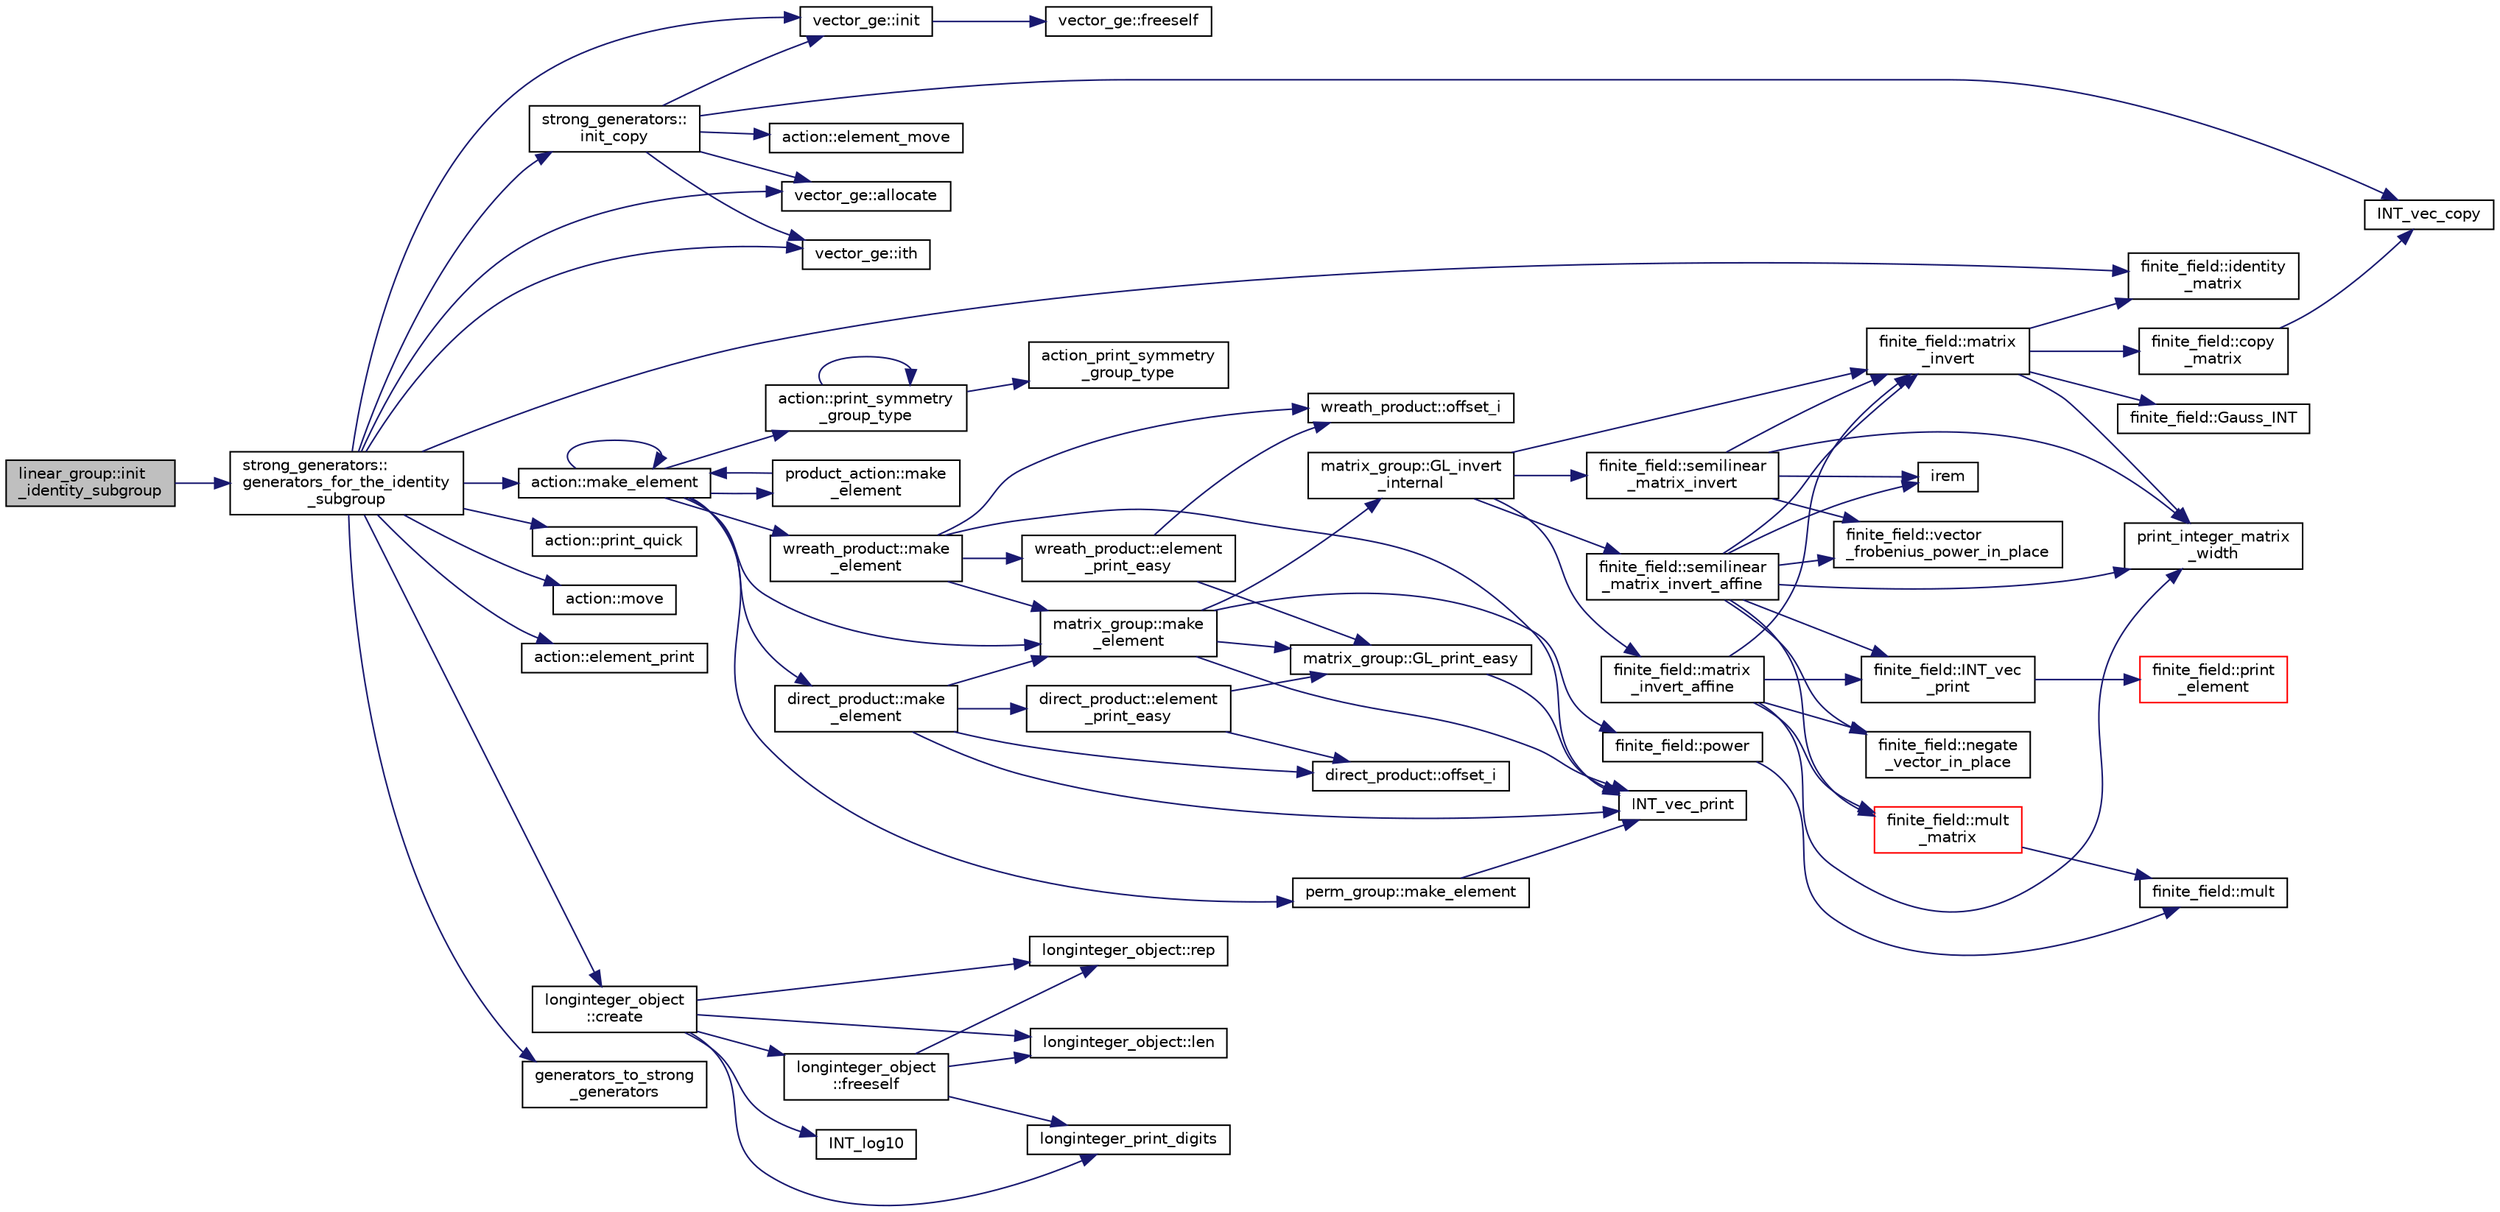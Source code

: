 digraph "linear_group::init_identity_subgroup"
{
  edge [fontname="Helvetica",fontsize="10",labelfontname="Helvetica",labelfontsize="10"];
  node [fontname="Helvetica",fontsize="10",shape=record];
  rankdir="LR";
  Node751 [label="linear_group::init\l_identity_subgroup",height=0.2,width=0.4,color="black", fillcolor="grey75", style="filled", fontcolor="black"];
  Node751 -> Node752 [color="midnightblue",fontsize="10",style="solid",fontname="Helvetica"];
  Node752 [label="strong_generators::\lgenerators_for_the_identity\l_subgroup",height=0.2,width=0.4,color="black", fillcolor="white", style="filled",URL="$dc/d09/classstrong__generators.html#a6af2f0c5e1700eefbaf90ff38892eecc"];
  Node752 -> Node753 [color="midnightblue",fontsize="10",style="solid",fontname="Helvetica"];
  Node753 [label="vector_ge::init",height=0.2,width=0.4,color="black", fillcolor="white", style="filled",URL="$d4/d6e/classvector__ge.html#afe1d6befd1f1501e6be34afbaa9d30a8"];
  Node753 -> Node754 [color="midnightblue",fontsize="10",style="solid",fontname="Helvetica"];
  Node754 [label="vector_ge::freeself",height=0.2,width=0.4,color="black", fillcolor="white", style="filled",URL="$d4/d6e/classvector__ge.html#aa002e4b715cc73a9b8b367d29700b452"];
  Node752 -> Node755 [color="midnightblue",fontsize="10",style="solid",fontname="Helvetica"];
  Node755 [label="vector_ge::allocate",height=0.2,width=0.4,color="black", fillcolor="white", style="filled",URL="$d4/d6e/classvector__ge.html#a35b062a9201b30f0a87bf87702d243ae"];
  Node752 -> Node756 [color="midnightblue",fontsize="10",style="solid",fontname="Helvetica"];
  Node756 [label="finite_field::identity\l_matrix",height=0.2,width=0.4,color="black", fillcolor="white", style="filled",URL="$df/d5a/classfinite__field.html#a4688997f80b8721560bccec986c23413"];
  Node752 -> Node757 [color="midnightblue",fontsize="10",style="solid",fontname="Helvetica"];
  Node757 [label="action::make_element",height=0.2,width=0.4,color="black", fillcolor="white", style="filled",URL="$d2/d86/classaction.html#a920fa2a27583fb60bae10e7b282cdd1d"];
  Node757 -> Node758 [color="midnightblue",fontsize="10",style="solid",fontname="Helvetica"];
  Node758 [label="product_action::make\l_element",height=0.2,width=0.4,color="black", fillcolor="white", style="filled",URL="$d8/d74/classproduct__action.html#a1d16f9f3a4be7b3ed6ce0825612a3cd8"];
  Node758 -> Node757 [color="midnightblue",fontsize="10",style="solid",fontname="Helvetica"];
  Node757 -> Node757 [color="midnightblue",fontsize="10",style="solid",fontname="Helvetica"];
  Node757 -> Node759 [color="midnightblue",fontsize="10",style="solid",fontname="Helvetica"];
  Node759 [label="matrix_group::make\l_element",height=0.2,width=0.4,color="black", fillcolor="white", style="filled",URL="$d3/ded/classmatrix__group.html#adf67c0031ec58afbbc545e65a1cf6845"];
  Node759 -> Node760 [color="midnightblue",fontsize="10",style="solid",fontname="Helvetica"];
  Node760 [label="INT_vec_print",height=0.2,width=0.4,color="black", fillcolor="white", style="filled",URL="$df/dbf/sajeeb_8_c.html#a79a5901af0b47dd0d694109543c027fe"];
  Node759 -> Node761 [color="midnightblue",fontsize="10",style="solid",fontname="Helvetica"];
  Node761 [label="finite_field::power",height=0.2,width=0.4,color="black", fillcolor="white", style="filled",URL="$df/d5a/classfinite__field.html#a0437871b8f775f0b2d589188d9ad7e61"];
  Node761 -> Node762 [color="midnightblue",fontsize="10",style="solid",fontname="Helvetica"];
  Node762 [label="finite_field::mult",height=0.2,width=0.4,color="black", fillcolor="white", style="filled",URL="$df/d5a/classfinite__field.html#a24fb5917aa6d4d656fd855b7f44a13b0"];
  Node759 -> Node763 [color="midnightblue",fontsize="10",style="solid",fontname="Helvetica"];
  Node763 [label="matrix_group::GL_invert\l_internal",height=0.2,width=0.4,color="black", fillcolor="white", style="filled",URL="$d3/ded/classmatrix__group.html#ab2b9f8046dee535722e07a92ec3ab0b6"];
  Node763 -> Node764 [color="midnightblue",fontsize="10",style="solid",fontname="Helvetica"];
  Node764 [label="finite_field::semilinear\l_matrix_invert",height=0.2,width=0.4,color="black", fillcolor="white", style="filled",URL="$df/d5a/classfinite__field.html#a940fec6a9c31b10eed2e8d37c5472d93"];
  Node764 -> Node765 [color="midnightblue",fontsize="10",style="solid",fontname="Helvetica"];
  Node765 [label="print_integer_matrix\l_width",height=0.2,width=0.4,color="black", fillcolor="white", style="filled",URL="$d5/db4/io__and__os_8h.html#aa78f3e73fc2179251bd15adbcc31573f"];
  Node764 -> Node766 [color="midnightblue",fontsize="10",style="solid",fontname="Helvetica"];
  Node766 [label="finite_field::matrix\l_invert",height=0.2,width=0.4,color="black", fillcolor="white", style="filled",URL="$df/d5a/classfinite__field.html#a4c017c0edc20fefef3da0db4ef4248f7"];
  Node766 -> Node765 [color="midnightblue",fontsize="10",style="solid",fontname="Helvetica"];
  Node766 -> Node767 [color="midnightblue",fontsize="10",style="solid",fontname="Helvetica"];
  Node767 [label="finite_field::copy\l_matrix",height=0.2,width=0.4,color="black", fillcolor="white", style="filled",URL="$df/d5a/classfinite__field.html#a2bfe6d4feabc4f27d253c7702ef9b8cb"];
  Node767 -> Node768 [color="midnightblue",fontsize="10",style="solid",fontname="Helvetica"];
  Node768 [label="INT_vec_copy",height=0.2,width=0.4,color="black", fillcolor="white", style="filled",URL="$df/dbf/sajeeb_8_c.html#ac2d875e27e009af6ec04d17254d11075"];
  Node766 -> Node756 [color="midnightblue",fontsize="10",style="solid",fontname="Helvetica"];
  Node766 -> Node769 [color="midnightblue",fontsize="10",style="solid",fontname="Helvetica"];
  Node769 [label="finite_field::Gauss_INT",height=0.2,width=0.4,color="black", fillcolor="white", style="filled",URL="$df/d5a/classfinite__field.html#adb676d2e80341b53751326e3a58beb11"];
  Node764 -> Node770 [color="midnightblue",fontsize="10",style="solid",fontname="Helvetica"];
  Node770 [label="finite_field::vector\l_frobenius_power_in_place",height=0.2,width=0.4,color="black", fillcolor="white", style="filled",URL="$df/d5a/classfinite__field.html#ab56074024300775d943c7943d845df91"];
  Node764 -> Node771 [color="midnightblue",fontsize="10",style="solid",fontname="Helvetica"];
  Node771 [label="irem",height=0.2,width=0.4,color="black", fillcolor="white", style="filled",URL="$de/dc5/algebra__and__number__theory_8h.html#ae753505dbf1e3a9adaaf2f0893dd8c6c"];
  Node763 -> Node766 [color="midnightblue",fontsize="10",style="solid",fontname="Helvetica"];
  Node763 -> Node772 [color="midnightblue",fontsize="10",style="solid",fontname="Helvetica"];
  Node772 [label="finite_field::semilinear\l_matrix_invert_affine",height=0.2,width=0.4,color="black", fillcolor="white", style="filled",URL="$df/d5a/classfinite__field.html#a23db70e745bf22d230da684440e1fc59"];
  Node772 -> Node765 [color="midnightblue",fontsize="10",style="solid",fontname="Helvetica"];
  Node772 -> Node773 [color="midnightblue",fontsize="10",style="solid",fontname="Helvetica"];
  Node773 [label="finite_field::INT_vec\l_print",height=0.2,width=0.4,color="black", fillcolor="white", style="filled",URL="$df/d5a/classfinite__field.html#a9c33a61dedc197e37b014b6f8dc07f06"];
  Node773 -> Node774 [color="midnightblue",fontsize="10",style="solid",fontname="Helvetica"];
  Node774 [label="finite_field::print\l_element",height=0.2,width=0.4,color="red", fillcolor="white", style="filled",URL="$df/d5a/classfinite__field.html#ab7d1f59c043d7696b8b47c92d0fedad5"];
  Node772 -> Node766 [color="midnightblue",fontsize="10",style="solid",fontname="Helvetica"];
  Node772 -> Node771 [color="midnightblue",fontsize="10",style="solid",fontname="Helvetica"];
  Node772 -> Node770 [color="midnightblue",fontsize="10",style="solid",fontname="Helvetica"];
  Node772 -> Node777 [color="midnightblue",fontsize="10",style="solid",fontname="Helvetica"];
  Node777 [label="finite_field::mult\l_matrix",height=0.2,width=0.4,color="red", fillcolor="white", style="filled",URL="$df/d5a/classfinite__field.html#a48517f15dfd7b21c37e0975855f1ada2"];
  Node777 -> Node762 [color="midnightblue",fontsize="10",style="solid",fontname="Helvetica"];
  Node772 -> Node781 [color="midnightblue",fontsize="10",style="solid",fontname="Helvetica"];
  Node781 [label="finite_field::negate\l_vector_in_place",height=0.2,width=0.4,color="black", fillcolor="white", style="filled",URL="$df/d5a/classfinite__field.html#ad6a305338cfff6d22353ac03c5cd5e03"];
  Node763 -> Node782 [color="midnightblue",fontsize="10",style="solid",fontname="Helvetica"];
  Node782 [label="finite_field::matrix\l_invert_affine",height=0.2,width=0.4,color="black", fillcolor="white", style="filled",URL="$df/d5a/classfinite__field.html#a716c202ca9fcee1911e330f4a5bdba38"];
  Node782 -> Node765 [color="midnightblue",fontsize="10",style="solid",fontname="Helvetica"];
  Node782 -> Node773 [color="midnightblue",fontsize="10",style="solid",fontname="Helvetica"];
  Node782 -> Node766 [color="midnightblue",fontsize="10",style="solid",fontname="Helvetica"];
  Node782 -> Node777 [color="midnightblue",fontsize="10",style="solid",fontname="Helvetica"];
  Node782 -> Node781 [color="midnightblue",fontsize="10",style="solid",fontname="Helvetica"];
  Node759 -> Node783 [color="midnightblue",fontsize="10",style="solid",fontname="Helvetica"];
  Node783 [label="matrix_group::GL_print_easy",height=0.2,width=0.4,color="black", fillcolor="white", style="filled",URL="$d3/ded/classmatrix__group.html#a3e6f5c276210e8132523150fad82c57e"];
  Node783 -> Node760 [color="midnightblue",fontsize="10",style="solid",fontname="Helvetica"];
  Node757 -> Node784 [color="midnightblue",fontsize="10",style="solid",fontname="Helvetica"];
  Node784 [label="wreath_product::make\l_element",height=0.2,width=0.4,color="black", fillcolor="white", style="filled",URL="$d8/dfa/classwreath__product.html#ac47838a579877034b1d2b4cd897625c1"];
  Node784 -> Node760 [color="midnightblue",fontsize="10",style="solid",fontname="Helvetica"];
  Node784 -> Node759 [color="midnightblue",fontsize="10",style="solid",fontname="Helvetica"];
  Node784 -> Node785 [color="midnightblue",fontsize="10",style="solid",fontname="Helvetica"];
  Node785 [label="wreath_product::offset_i",height=0.2,width=0.4,color="black", fillcolor="white", style="filled",URL="$d8/dfa/classwreath__product.html#a081d6eed767bdd84bc74e555815641c6"];
  Node784 -> Node786 [color="midnightblue",fontsize="10",style="solid",fontname="Helvetica"];
  Node786 [label="wreath_product::element\l_print_easy",height=0.2,width=0.4,color="black", fillcolor="white", style="filled",URL="$d8/dfa/classwreath__product.html#aa1e82da5d4c019c0756b8ebf417ee9dc"];
  Node786 -> Node783 [color="midnightblue",fontsize="10",style="solid",fontname="Helvetica"];
  Node786 -> Node785 [color="midnightblue",fontsize="10",style="solid",fontname="Helvetica"];
  Node757 -> Node787 [color="midnightblue",fontsize="10",style="solid",fontname="Helvetica"];
  Node787 [label="direct_product::make\l_element",height=0.2,width=0.4,color="black", fillcolor="white", style="filled",URL="$dc/daf/classdirect__product.html#a776efa4be66f9b0481d1f012a14c9dde"];
  Node787 -> Node760 [color="midnightblue",fontsize="10",style="solid",fontname="Helvetica"];
  Node787 -> Node759 [color="midnightblue",fontsize="10",style="solid",fontname="Helvetica"];
  Node787 -> Node788 [color="midnightblue",fontsize="10",style="solid",fontname="Helvetica"];
  Node788 [label="direct_product::offset_i",height=0.2,width=0.4,color="black", fillcolor="white", style="filled",URL="$dc/daf/classdirect__product.html#a2ec3643bd7223e53c00451d1fe832f20"];
  Node787 -> Node789 [color="midnightblue",fontsize="10",style="solid",fontname="Helvetica"];
  Node789 [label="direct_product::element\l_print_easy",height=0.2,width=0.4,color="black", fillcolor="white", style="filled",URL="$dc/daf/classdirect__product.html#a532daead19e5c7977ce9928dafab79ac"];
  Node789 -> Node783 [color="midnightblue",fontsize="10",style="solid",fontname="Helvetica"];
  Node789 -> Node788 [color="midnightblue",fontsize="10",style="solid",fontname="Helvetica"];
  Node757 -> Node790 [color="midnightblue",fontsize="10",style="solid",fontname="Helvetica"];
  Node790 [label="perm_group::make_element",height=0.2,width=0.4,color="black", fillcolor="white", style="filled",URL="$df/d0a/classperm__group.html#a52c1c9e55966809c1e30aad80df87774"];
  Node790 -> Node760 [color="midnightblue",fontsize="10",style="solid",fontname="Helvetica"];
  Node757 -> Node791 [color="midnightblue",fontsize="10",style="solid",fontname="Helvetica"];
  Node791 [label="action::print_symmetry\l_group_type",height=0.2,width=0.4,color="black", fillcolor="white", style="filled",URL="$d2/d86/classaction.html#aed811766c7e64fe2c853df8b0b67aa6e"];
  Node791 -> Node792 [color="midnightblue",fontsize="10",style="solid",fontname="Helvetica"];
  Node792 [label="action_print_symmetry\l_group_type",height=0.2,width=0.4,color="black", fillcolor="white", style="filled",URL="$d5/d90/action__global_8_c.html#a03666b9440c4962148eba7905b9f843c"];
  Node791 -> Node791 [color="midnightblue",fontsize="10",style="solid",fontname="Helvetica"];
  Node752 -> Node793 [color="midnightblue",fontsize="10",style="solid",fontname="Helvetica"];
  Node793 [label="action::print_quick",height=0.2,width=0.4,color="black", fillcolor="white", style="filled",URL="$d2/d86/classaction.html#ac38aba22570e8a6ae919e4179a6785e2"];
  Node752 -> Node794 [color="midnightblue",fontsize="10",style="solid",fontname="Helvetica"];
  Node794 [label="action::move",height=0.2,width=0.4,color="black", fillcolor="white", style="filled",URL="$d2/d86/classaction.html#ab857fef69d8687a7926a9e4a00dd77ee"];
  Node752 -> Node795 [color="midnightblue",fontsize="10",style="solid",fontname="Helvetica"];
  Node795 [label="vector_ge::ith",height=0.2,width=0.4,color="black", fillcolor="white", style="filled",URL="$d4/d6e/classvector__ge.html#a1ff002e8b746a9beb119d57dcd4a15ff"];
  Node752 -> Node796 [color="midnightblue",fontsize="10",style="solid",fontname="Helvetica"];
  Node796 [label="action::element_print",height=0.2,width=0.4,color="black", fillcolor="white", style="filled",URL="$d2/d86/classaction.html#ae38c3ef3c1125213733d63c6fc3c40cd"];
  Node752 -> Node797 [color="midnightblue",fontsize="10",style="solid",fontname="Helvetica"];
  Node797 [label="longinteger_object\l::create",height=0.2,width=0.4,color="black", fillcolor="white", style="filled",URL="$dd/d7e/classlonginteger__object.html#a95d2eebc60849c3963a49298b1f498c2"];
  Node797 -> Node798 [color="midnightblue",fontsize="10",style="solid",fontname="Helvetica"];
  Node798 [label="longinteger_object\l::freeself",height=0.2,width=0.4,color="black", fillcolor="white", style="filled",URL="$dd/d7e/classlonginteger__object.html#a06450f8c4795d81da6d680830ef958a1"];
  Node798 -> Node799 [color="midnightblue",fontsize="10",style="solid",fontname="Helvetica"];
  Node799 [label="longinteger_print_digits",height=0.2,width=0.4,color="black", fillcolor="white", style="filled",URL="$de/dc5/algebra__and__number__theory_8h.html#ac2bac7b12f5b6440b8dad275cd7a157d"];
  Node798 -> Node800 [color="midnightblue",fontsize="10",style="solid",fontname="Helvetica"];
  Node800 [label="longinteger_object::rep",height=0.2,width=0.4,color="black", fillcolor="white", style="filled",URL="$dd/d7e/classlonginteger__object.html#a3ecaf12738cc721d281c416503f241e2"];
  Node798 -> Node801 [color="midnightblue",fontsize="10",style="solid",fontname="Helvetica"];
  Node801 [label="longinteger_object::len",height=0.2,width=0.4,color="black", fillcolor="white", style="filled",URL="$dd/d7e/classlonginteger__object.html#a0bfeae35be8a6fd44ed7f76413596ab1"];
  Node797 -> Node802 [color="midnightblue",fontsize="10",style="solid",fontname="Helvetica"];
  Node802 [label="INT_log10",height=0.2,width=0.4,color="black", fillcolor="white", style="filled",URL="$de/dc5/algebra__and__number__theory_8h.html#a98bc0a6c562370a355165d2538dac250"];
  Node797 -> Node799 [color="midnightblue",fontsize="10",style="solid",fontname="Helvetica"];
  Node797 -> Node800 [color="midnightblue",fontsize="10",style="solid",fontname="Helvetica"];
  Node797 -> Node801 [color="midnightblue",fontsize="10",style="solid",fontname="Helvetica"];
  Node752 -> Node803 [color="midnightblue",fontsize="10",style="solid",fontname="Helvetica"];
  Node803 [label="generators_to_strong\l_generators",height=0.2,width=0.4,color="black", fillcolor="white", style="filled",URL="$d5/d90/action__global_8_c.html#aaa17f24fdab7065fbb11a06c513a4562"];
  Node752 -> Node804 [color="midnightblue",fontsize="10",style="solid",fontname="Helvetica"];
  Node804 [label="strong_generators::\linit_copy",height=0.2,width=0.4,color="black", fillcolor="white", style="filled",URL="$dc/d09/classstrong__generators.html#a52fade445eb96d43f47e1772b1b1219e"];
  Node804 -> Node768 [color="midnightblue",fontsize="10",style="solid",fontname="Helvetica"];
  Node804 -> Node753 [color="midnightblue",fontsize="10",style="solid",fontname="Helvetica"];
  Node804 -> Node755 [color="midnightblue",fontsize="10",style="solid",fontname="Helvetica"];
  Node804 -> Node805 [color="midnightblue",fontsize="10",style="solid",fontname="Helvetica"];
  Node805 [label="action::element_move",height=0.2,width=0.4,color="black", fillcolor="white", style="filled",URL="$d2/d86/classaction.html#a550947491bbb534d3d7951f50198a874"];
  Node804 -> Node795 [color="midnightblue",fontsize="10",style="solid",fontname="Helvetica"];
}
